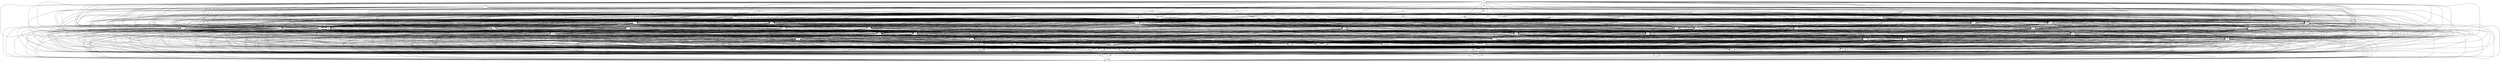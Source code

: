 /*
 * This example is used to test graph expansion
*/
digraph {
    { 
        { A; };
        B; 
        C -> D;
        E -> { };
        F -> { 
            { };
            G;
            H -> I;
            J -> { };
            K -> L -> M;
            N -> { } -> O;
            P -> Q -> { };
            R -> { } -> { };
            { } -> { } -> { };
            { } -> S;
            { } -> T -> U;
        };
        V -> W -> X;
        Y -> { } -> Z;
        AA -> AB -> { };
        AC -> { } -> { };
        { } -> { } -> { };
        { } -> AD;
        { } -> AE -> AF;
    } -> { 
        { AG; };
        AH; 
        AI -> AJ;
        AK -> { };
        AL -> { 
            { };
            AM;
            AN -> AO;
            AP -> { };
            AQ -> AR -> AS;
            AT -> { } -> AU;
            AV -> AW -> { };
            AX -> { } -> { };
            { } -> { } -> { };
            { } -> AY;
            { } -> AZ -> BA;
        };
        BB -> BC -> BD;
        BE -> { } -> BF;
        BG -> BH -> { };
        BI -> { } -> { };
        { } -> { } -> { };
        { } -> BJ;
        { } -> BK -> BL;
    } -> {
        { BM; };
        BN;
        BO -> BP;
        BQ -> { };
        BR -> {
            { };
            BS;
            BT -> BU;
            BV -> { };
            BW -> BX -> BY;
            BZ -> { } -> CA;
            CB -> CC -> { };
            CD -> { } -> { };
            { } -> { } -> { };
            { } -> CE;
            { } -> CF -> CG;
        };
        CH -> CI -> CJ;
        CK -> { } -> CL;
        CM -> CN -> { };
        CO -> { } -> { };
        { } -> { } -> { };
        { } -> CP;
        { } -> CQ -> CR;
    };
}